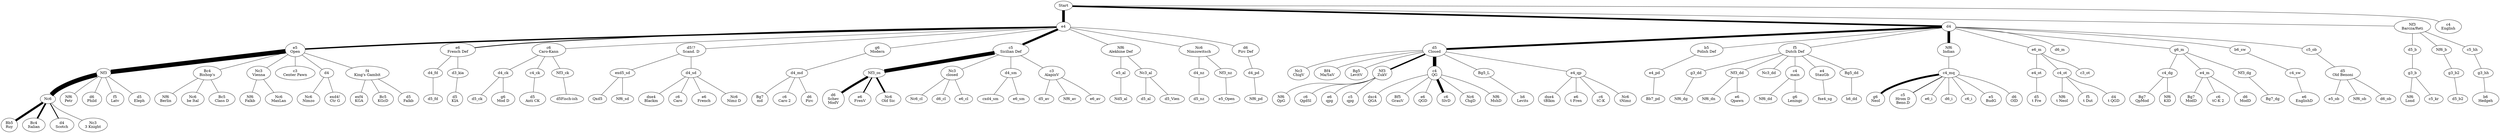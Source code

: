 graph {

////////////////////////// CLASSICAL KING PAWN ///////////////

Start -- e4 [weight=4 penwidth=10]
e5[label="e5\nOpen"]
e4 -- e5 [penwidth=5]
e5 -- Nf3 [penwidth=17]

e5 -- "Bc4\nBishop's"
"Bc4\nBishop's" -- "Nf6\nBerlin"
"Bc4\nBishop's" -- "Nc6\nbe Ital"
"Bc4\nBishop's" -- "Bc5\nClass D"


e5 -- "Nc3\nVienna"
"Nc3\nVienna" -- "Nf6\nFalkb"
"Nc3\nVienna" -- "Nc6\nMaxLan"

e5 -- "c3\nCenter Pawn"

d4_pn[label=d4]
e5 -- d4_pn

d4_pn -- "Nc6\nNimzo"
d4_pn -- "exd4!\nCtr G"

e5 -- "f4\nKing's Gambit" -- "exf4\nKGA"
"f4\nKing's Gambit" -- "Bc5\nKGcD"
"f4\nKing's Gambit" -- "d5\nFalkb"

Nf3 -- Nc6 [penwidth=17] // main line p. 40
Nf3 -- "Nf6\nPetr"
Nf3 -- "d6\nPhild"
Nf3 -- "f5\nLatv"
Nf3 -- "d5\nEleph"

// Ruy and siblings //

Nc6 -- "Bb5\nRuy" [penwidth=8]
Nc6 -- "Bc4\nItalian" [penwidth=6]
Nc6 -- "d4\nScotch" [penwidth=3]
Nc6 -- "Nc3\n3 Knight"

////////////////////////// CLASSICAL QUEEN PAWN ///////////////

Start -- d4 [penwidth=6]
d5_qp[label="d5\nClosed"]
d4 -- d5_qp [penwidth=7 weight=2]
d5_qp -- "Nc3\nChigV"
d5_qp -- "Bf4\nMa/SaV"
d5_qp -- "Bg5\nLevitV"

// zukertort doesn't belong here but render diff.
Nf3_z[label="Nf3\nZukV"]
Nf6_z[label="Nf6\nQpG"]
d5_qp -- Nf3_z [penwidth=5]
Nf3_z -- Nf6_z
Nf3_z -- "c6\nQgdSl"
Nf3_z -- "e6\nqpg"
Nf3_z -- "c5\nqpg"


// qg
qg[label="c4\nQG"]
d5_qp -- qg [penwidth=13]
qg -- "dxc4\nQGA"
qg -- "Bf5\nGrauV"
qg -- "e6\nQGD"
qg -- "c6\nSlvD" [penwidth=9]
qg -- "Nc6\nChgD"
qg -- "Nf6\nMshD"


/////////////// MODERN KING PAWN ///////////////

e4 -- "e6\nFrench Def" [penwidth=2.6]
"e6\nFrench Def" -- d4_fd -- d5_fd
"e6\nFrench Def" -- d3_kia -- "d5\nKIA"

e4 -- "c6\nCaro-Kann" -- d4_ck -- d5_ck
d4_ck -- "g6\nMod D"
"c6\nCaro-Kann" -- c4_ck -- "d5\nAnti CK"
"c6\nCaro-Kann" -- Nf3_ck -- "d5\Fisch-ish"

e4 -- "d5!?\nScand. D" -- exd5_sd -- Qxd5
exd5_sd -- Nf6_sd
"d5!?\nScand. D" -- d4_sd
d4_sd -- "dxe4\nBlackm"
d4_sd -- "c6\nCaro"
d4_sd -- "e6\nFrench"
d4_sd -- "Nc6\nNimz D"

e4 -- "g6\nModern" -- d4_md -- "Bg7\nmd"
d4_md -- "c6\nCaro 2"
d4_md -- "d6\nPirc"

// sicilian //

e4 -- "c5\nSicilian Def" [penwidth=8]

"c5\nSicilian Def" -- Nf3_os [penwidth=14]
Nf3_os -- "d6\nSchev\nModV" [penwidth=8]
e6_os[label="e6\nFrenV"]
Nf3_os -- e6_os [penwidth=4]
Nc6_os[label="Nc6\nOld Sic"]
Nf3_os -- Nc6_os [penwidth=6]

"c5\nSicilian Def" -- "Nc3\nclosed"
"Nc3\nclosed" -- Nc6_cl
"Nc3\nclosed" -- d6_cl
"Nc3\nclosed" -- e6_cl

"c5\nSicilian Def" -- d4_sm -- cxd4_sm
d4_sm -- e6_sm

"c5\nSicilian Def" -- "c3\nAlapinV" -- d5_av
"c3\nAlapinV" -- Nf6_av
"c3\nAlapinV" -- e6_av

// end sici

e4 -- "Nf6\nAlekhine Def" -- e5_al -- Nd5_al
"Nf6\nAlekhine Def" -- Nc3_al -- d5_al
Nc3_al -- d5_Vien

e4 -- "Nc6\nNimzowitsch" -- d4_nz -- d5_nz
"Nc6\nNimzowitsch" -- Nf3_nz -- e5_Open

e4 -- "d6\nPirc Def" -- d4_pd -- Nf6_pd


/////////////// MODERN QUEEN PAWN ///////////////

d4 -- "b5\nPolish Def" -- e4_pd -- Bb7_pd

// dutch

dutch[label="f5\nDutch Def"]
d4 -- dutch
dutch -- g3_dd -- Nf6_dg
dutch -- Nf3_dd -- Nf6_dn
Nf3_dd -- "e6\nQpawn"
dutch -- Nc3_dd
dutch -- "c4\nmain" -- Nf6_dd
"c4\nmain" -- "g6\nLeningr"
dutch -- "e4\nStauGb" -- fxe4_sg
dutch -- Bg5_dd -- h6_dd

// indian //

Nf6_mq[label="Nf6\nIndian"]
d4 -- Nf6_mq [penwidth=10]
Nf6_mq -- c4_mq
// bulk of the indian
g6_mq[label="g6\nNeoI"]
c5_mq[label="c5\nHrom D\nBeno.D"]
c4_mq -- e6_i
c4_mq -- g6_mq [penwidth=7]
c4_mq -- c5_mq[penwidth=2]
c4_mq -- d6_i
c4_mq -- c6_i
c4_mq -- "e5\nBudG"

// non indian //

d4 -- e6_m -- e4_ot -- "d5\nt Fre"
e6_m -- c4_ot -- "Nf6\nt NeoI"
c4_ot -- "f5\nt Dut"
c4_ot -- "d4\nt QGD"
e6_m -- c3_ot
d4 -- d6_m
d4 -- g6_m -- c4_dg -- "Bg7\nQpMod"
c4_dg -- "Nf6\nKID"
g6_m -- e4_m -- "Bg7\nModD"
e4_m -- "c6\ntC-K 2"
e4_m -- "d6\nModD"
g6_m -- Nf3_dg -- Bg7_dg

// super weird d4 responses

d4 -- b6_sw -- c4_sw -- "e6\nEnglishD"
d4 -- c5_ob -- "d5\nOld Benoni" -- e5_ob
"d5\nOld Benoni" -- Nf6_ob
"d5\nOld Benoni" -- d6_ob

/////////////// CHAPTER SEVEN ///////////////

Start -- "Nf3\nBarcza/Reti" -- d5_b -- g3_b -- "Nf6\nLond"
"Nf3\nBarcza/Reti" -- Nf6_b -- g3_b2 -- d5_b2
g3_b -- c5_kr
"Nf3\nBarcza/Reti" -- c5_hh -- g3_hh -- "b6\nHedgeh"

//// others ////


d5_qp -- Bg5_L -- "h6\nLevits"
d5_qp -- e4_qp -- "dxe4\ntBlkm"
e4_qp -- "e6\nt Fren"
e4_qp -- "c6\ntC-K"
e4_qp -- "Nc6\ntNimz"


c4_mq -- "d6\nOID"

Start -- "c4\nEnglish"

}
